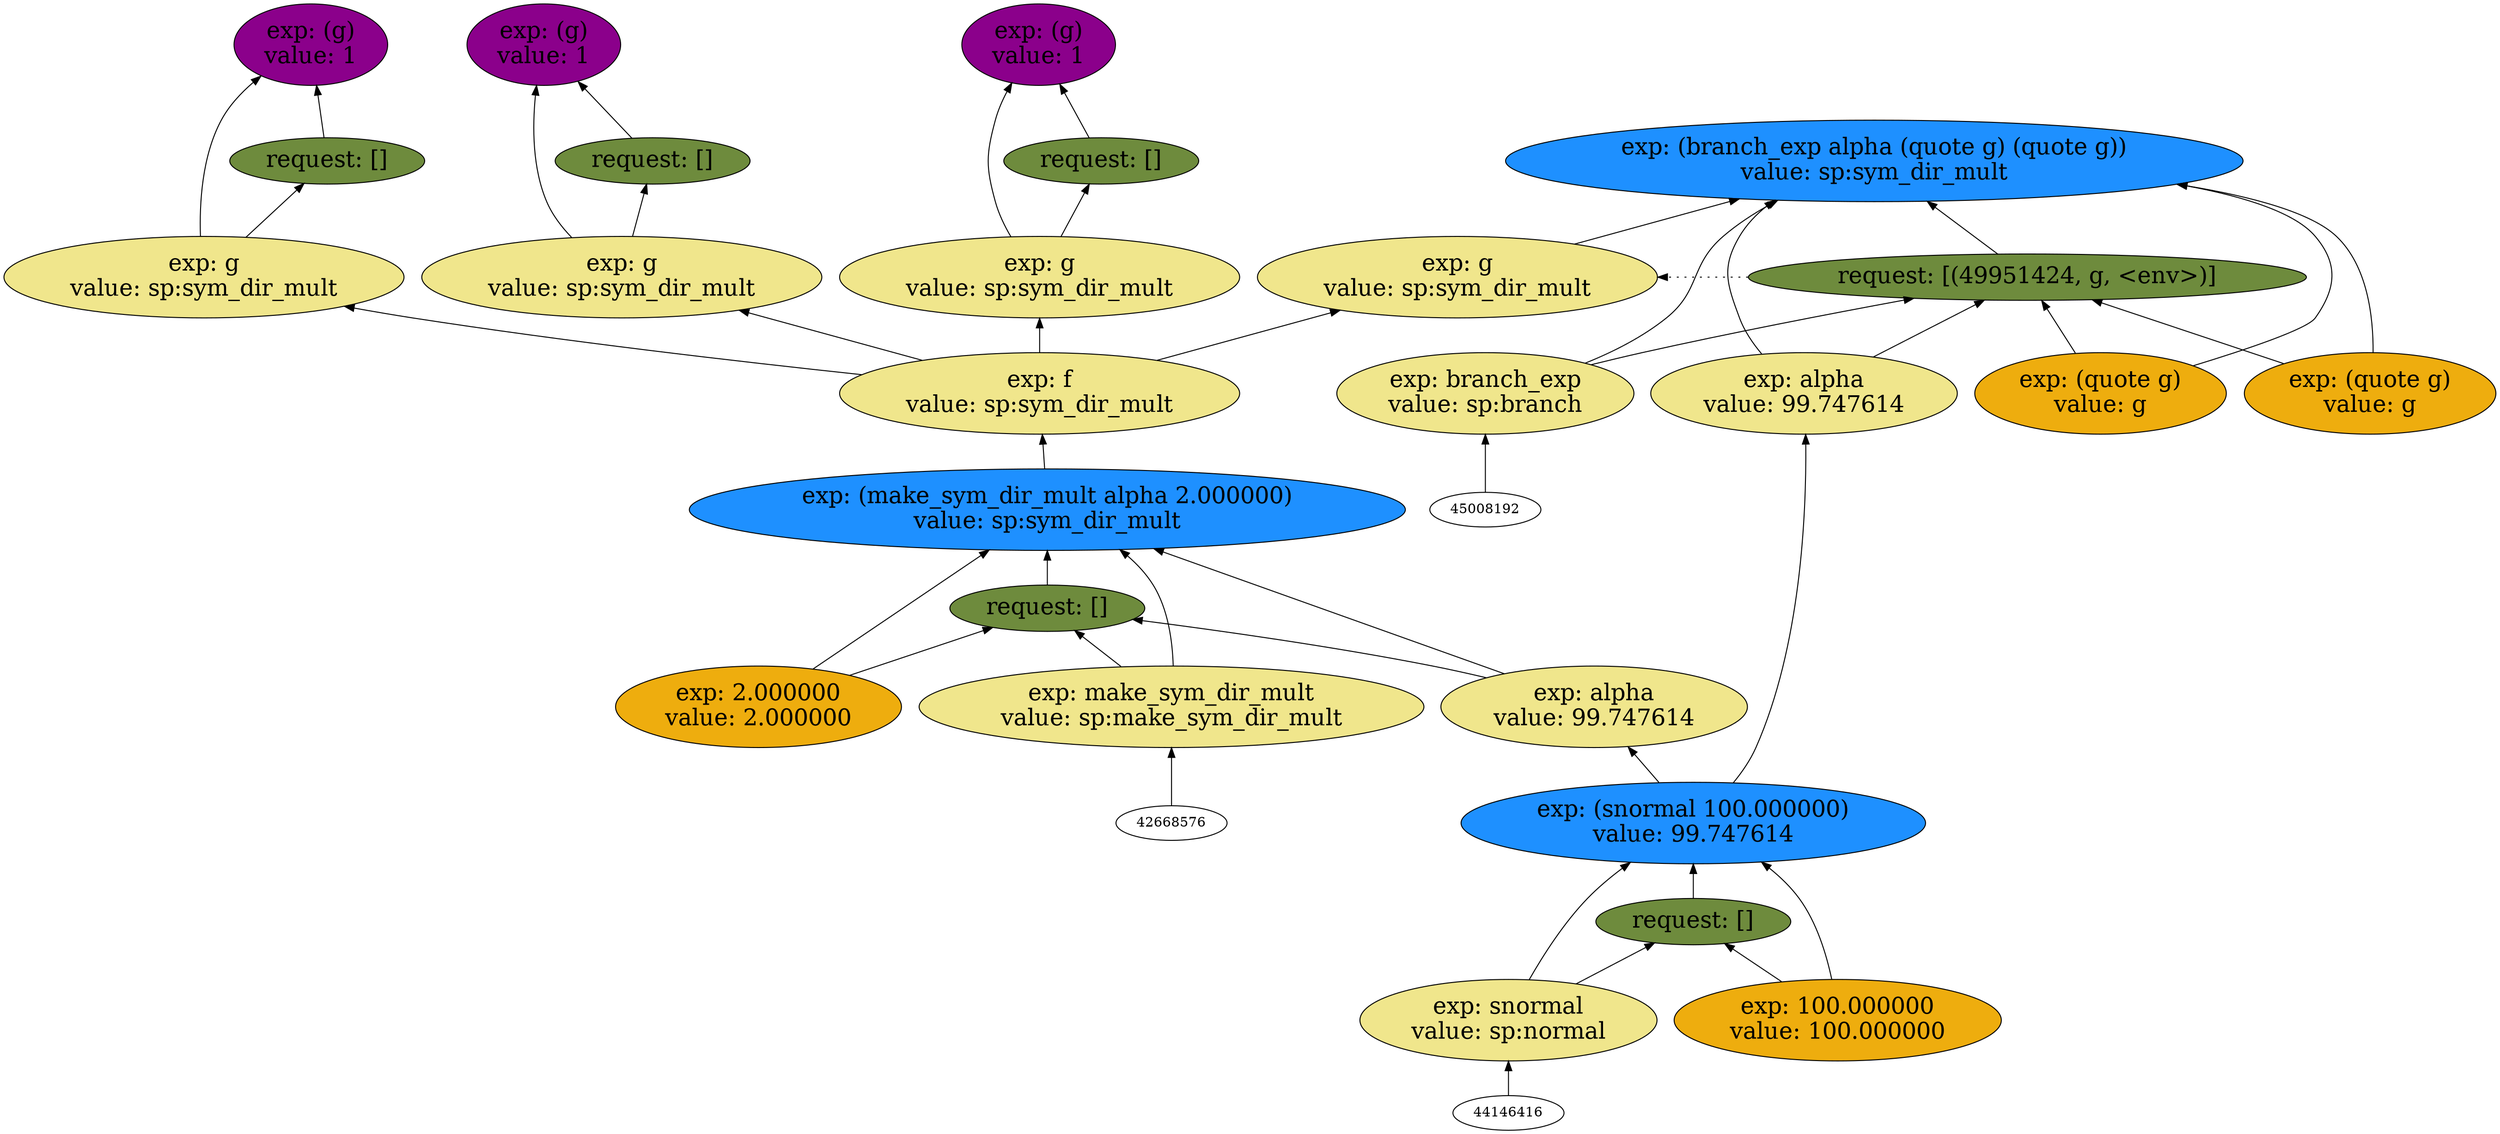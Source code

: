 digraph {
rankdir=BT
fontsize=24
subgraph clster1 {
label="Venture Families"
subgraph clster2 {
label="1"
"51636192"["fillcolor"="dodgerblue" "fontsize"="24" "label"="exp: (snormal 100.000000)\nvalue: 99.747614" "shape"="ellipse" "style"="filled" ]
"51536928"["fillcolor"="darkolivegreen4" "fontsize"="24" "label"="request: []" "shape"="ellipse" "style"="filled" ]
"49643904"["fillcolor"="khaki" "fontsize"="24" "label"="exp: snormal\nvalue: sp:normal" "shape"="ellipse" "style"="filled" ]
"50252784"["fillcolor"="darkgoldenrod2" "fontsize"="24" "label"="exp: 100.000000\nvalue: 100.000000" "shape"="ellipse" "style"="filled" ]
}

subgraph clster3 {
label="2"
"50499840"["fillcolor"="dodgerblue" "fontsize"="24" "label"="exp: (make_sym_dir_mult alpha 2.000000)\nvalue: sp:sym_dir_mult" "shape"="ellipse" "style"="filled" ]
"49526848"["fillcolor"="darkolivegreen4" "fontsize"="24" "label"="request: []" "shape"="ellipse" "style"="filled" ]
"50537584"["fillcolor"="khaki" "fontsize"="24" "label"="exp: make_sym_dir_mult\nvalue: sp:make_sym_dir_mult" "shape"="ellipse" "style"="filled" ]
"50953488"["fillcolor"="khaki" "fontsize"="24" "label"="exp: alpha\nvalue: 99.747614" "shape"="ellipse" "style"="filled" ]
"50988432"["fillcolor"="darkgoldenrod2" "fontsize"="24" "label"="exp: 2.000000\nvalue: 2.000000" "shape"="ellipse" "style"="filled" ]
}

subgraph clster4 {
label="3"
"51213248"["fillcolor"="khaki" "fontsize"="24" "label"="exp: f\nvalue: sp:sym_dir_mult" "shape"="ellipse" "style"="filled" ]
}

subgraph clster5 {
label="4"
"43247552"["fillcolor"="magenta4" "fontsize"="24" "label"="exp: (g)\nvalue: 1" "shape"="ellipse" "style"="filled" ]
"49525600"["fillcolor"="darkolivegreen4" "fontsize"="24" "label"="request: []" "shape"="ellipse" "style"="filled" ]
"49896432"["fillcolor"="khaki" "fontsize"="24" "label"="exp: g\nvalue: sp:sym_dir_mult" "shape"="ellipse" "style"="filled" ]
}

subgraph clster6 {
label="5"
"49925696"["fillcolor"="magenta4" "fontsize"="24" "label"="exp: (g)\nvalue: 1" "shape"="ellipse" "style"="filled" ]
"51970160"["fillcolor"="darkolivegreen4" "fontsize"="24" "label"="request: []" "shape"="ellipse" "style"="filled" ]
"49673184"["fillcolor"="khaki" "fontsize"="24" "label"="exp: g\nvalue: sp:sym_dir_mult" "shape"="ellipse" "style"="filled" ]
}

subgraph clster7 {
label="6"
"49755584"["fillcolor"="magenta4" "fontsize"="24" "label"="exp: (g)\nvalue: 1" "shape"="ellipse" "style"="filled" ]
"49554800"["fillcolor"="darkolivegreen4" "fontsize"="24" "label"="request: []" "shape"="ellipse" "style"="filled" ]
"49638928"["fillcolor"="khaki" "fontsize"="24" "label"="exp: g\nvalue: sp:sym_dir_mult" "shape"="ellipse" "style"="filled" ]
}

subgraph clster8 {
label="7"
"51967616"["fillcolor"="dodgerblue" "fontsize"="24" "label"="exp: (branch_exp alpha (quote g) (quote g))\nvalue: sp:sym_dir_mult" "shape"="ellipse" "style"="filled" ]
"49951424"["fillcolor"="darkolivegreen4" "fontsize"="24" "label"="request: [(49951424, g, <env>)]" "shape"="ellipse" "style"="filled" ]
"49824304"["fillcolor"="khaki" "fontsize"="24" "label"="exp: branch_exp\nvalue: sp:branch" "shape"="ellipse" "style"="filled" ]
"51993872"["fillcolor"="khaki" "fontsize"="24" "label"="exp: alpha\nvalue: 99.747614" "shape"="ellipse" "style"="filled" ]
"52000720"["fillcolor"="darkgoldenrod2" "fontsize"="24" "label"="exp: (quote g)\nvalue: g" "shape"="ellipse" "style"="filled" ]
"52052592"["fillcolor"="darkgoldenrod2" "fontsize"="24" "label"="exp: (quote g)\nvalue: g" "shape"="ellipse" "style"="filled" ]
}

}

subgraph clster9 {
label=""
"49802240"["fillcolor"="khaki" "fontsize"="24" "label"="exp: g\nvalue: sp:sym_dir_mult" "shape"="ellipse" "style"="filled" ]
}

"49896432" -> "43247552"["arrowhead"="normal" "color"="black" "constraint"="true" "style"="solid" ]
"49896432" -> "49525600"["arrowhead"="normal" "color"="black" "constraint"="true" "style"="solid" ]
"51213248" -> "49896432"["arrowhead"="normal" "color"="black" "constraint"="true" "style"="solid" ]
"49525600" -> "43247552"["arrowhead"="normal" "color"="black" "constraint"="true" "style"="solid" ]
"49638928" -> "49755584"["arrowhead"="normal" "color"="black" "constraint"="true" "style"="solid" ]
"49638928" -> "49554800"["arrowhead"="normal" "color"="black" "constraint"="true" "style"="solid" ]
"51213248" -> "49638928"["arrowhead"="normal" "color"="black" "constraint"="true" "style"="solid" ]
"49554800" -> "49755584"["arrowhead"="normal" "color"="black" "constraint"="true" "style"="solid" ]
"51213248" -> "49802240"["arrowhead"="normal" "color"="black" "constraint"="true" "style"="solid" ]
"49673184" -> "49925696"["arrowhead"="normal" "color"="black" "constraint"="true" "style"="solid" ]
"49673184" -> "51970160"["arrowhead"="normal" "color"="black" "constraint"="true" "style"="solid" ]
"51213248" -> "49673184"["arrowhead"="normal" "color"="black" "constraint"="true" "style"="solid" ]
"51970160" -> "49925696"["arrowhead"="normal" "color"="black" "constraint"="true" "style"="solid" ]
"50537584" -> "50499840"["arrowhead"="normal" "color"="black" "constraint"="true" "style"="solid" ]
"50537584" -> "49526848"["arrowhead"="normal" "color"="black" "constraint"="true" "style"="solid" ]
"42668576" -> "50537584"["arrowhead"="normal" "color"="black" "constraint"="true" "style"="solid" ]
"50953488" -> "50499840"["arrowhead"="normal" "color"="black" "constraint"="true" "style"="solid" ]
"50953488" -> "49526848"["arrowhead"="normal" "color"="black" "constraint"="true" "style"="solid" ]
"51636192" -> "50953488"["arrowhead"="normal" "color"="black" "constraint"="true" "style"="solid" ]
"50988432" -> "50499840"["arrowhead"="normal" "color"="black" "constraint"="true" "style"="solid" ]
"50988432" -> "49526848"["arrowhead"="normal" "color"="black" "constraint"="true" "style"="solid" ]
"49526848" -> "50499840"["arrowhead"="normal" "color"="black" "constraint"="true" "style"="solid" ]
"50499840" -> "51213248"["arrowhead"="normal" "color"="black" "constraint"="true" "style"="solid" ]
"49643904" -> "51636192"["arrowhead"="normal" "color"="black" "constraint"="true" "style"="solid" ]
"49643904" -> "51536928"["arrowhead"="normal" "color"="black" "constraint"="true" "style"="solid" ]
"44146416" -> "49643904"["arrowhead"="normal" "color"="black" "constraint"="true" "style"="solid" ]
"50252784" -> "51636192"["arrowhead"="normal" "color"="black" "constraint"="true" "style"="solid" ]
"50252784" -> "51536928"["arrowhead"="normal" "color"="black" "constraint"="true" "style"="solid" ]
"51536928" -> "51636192"["arrowhead"="normal" "color"="black" "constraint"="true" "style"="solid" ]
"49824304" -> "51967616"["arrowhead"="normal" "color"="black" "constraint"="true" "style"="solid" ]
"49824304" -> "49951424"["arrowhead"="normal" "color"="black" "constraint"="true" "style"="solid" ]
"45008192" -> "49824304"["arrowhead"="normal" "color"="black" "constraint"="true" "style"="solid" ]
"51993872" -> "51967616"["arrowhead"="normal" "color"="black" "constraint"="true" "style"="solid" ]
"51993872" -> "49951424"["arrowhead"="normal" "color"="black" "constraint"="true" "style"="solid" ]
"51636192" -> "51993872"["arrowhead"="normal" "color"="black" "constraint"="true" "style"="solid" ]
"52000720" -> "51967616"["arrowhead"="normal" "color"="black" "constraint"="true" "style"="solid" ]
"52000720" -> "49951424"["arrowhead"="normal" "color"="black" "constraint"="true" "style"="solid" ]
"52052592" -> "51967616"["arrowhead"="normal" "color"="black" "constraint"="true" "style"="solid" ]
"52052592" -> "49951424"["arrowhead"="normal" "color"="black" "constraint"="true" "style"="solid" ]
"49951424" -> "51967616"["arrowhead"="normal" "color"="black" "constraint"="true" "style"="solid" ]
"49802240" -> "51967616"["arrowhead"="normal" "color"="black" "constraint"="true" "style"="solid" ]
"49951424" -> "49802240"["arrowhead"="normal" "color"="black" "constraint"="false" "style"="dotted" ]

}
